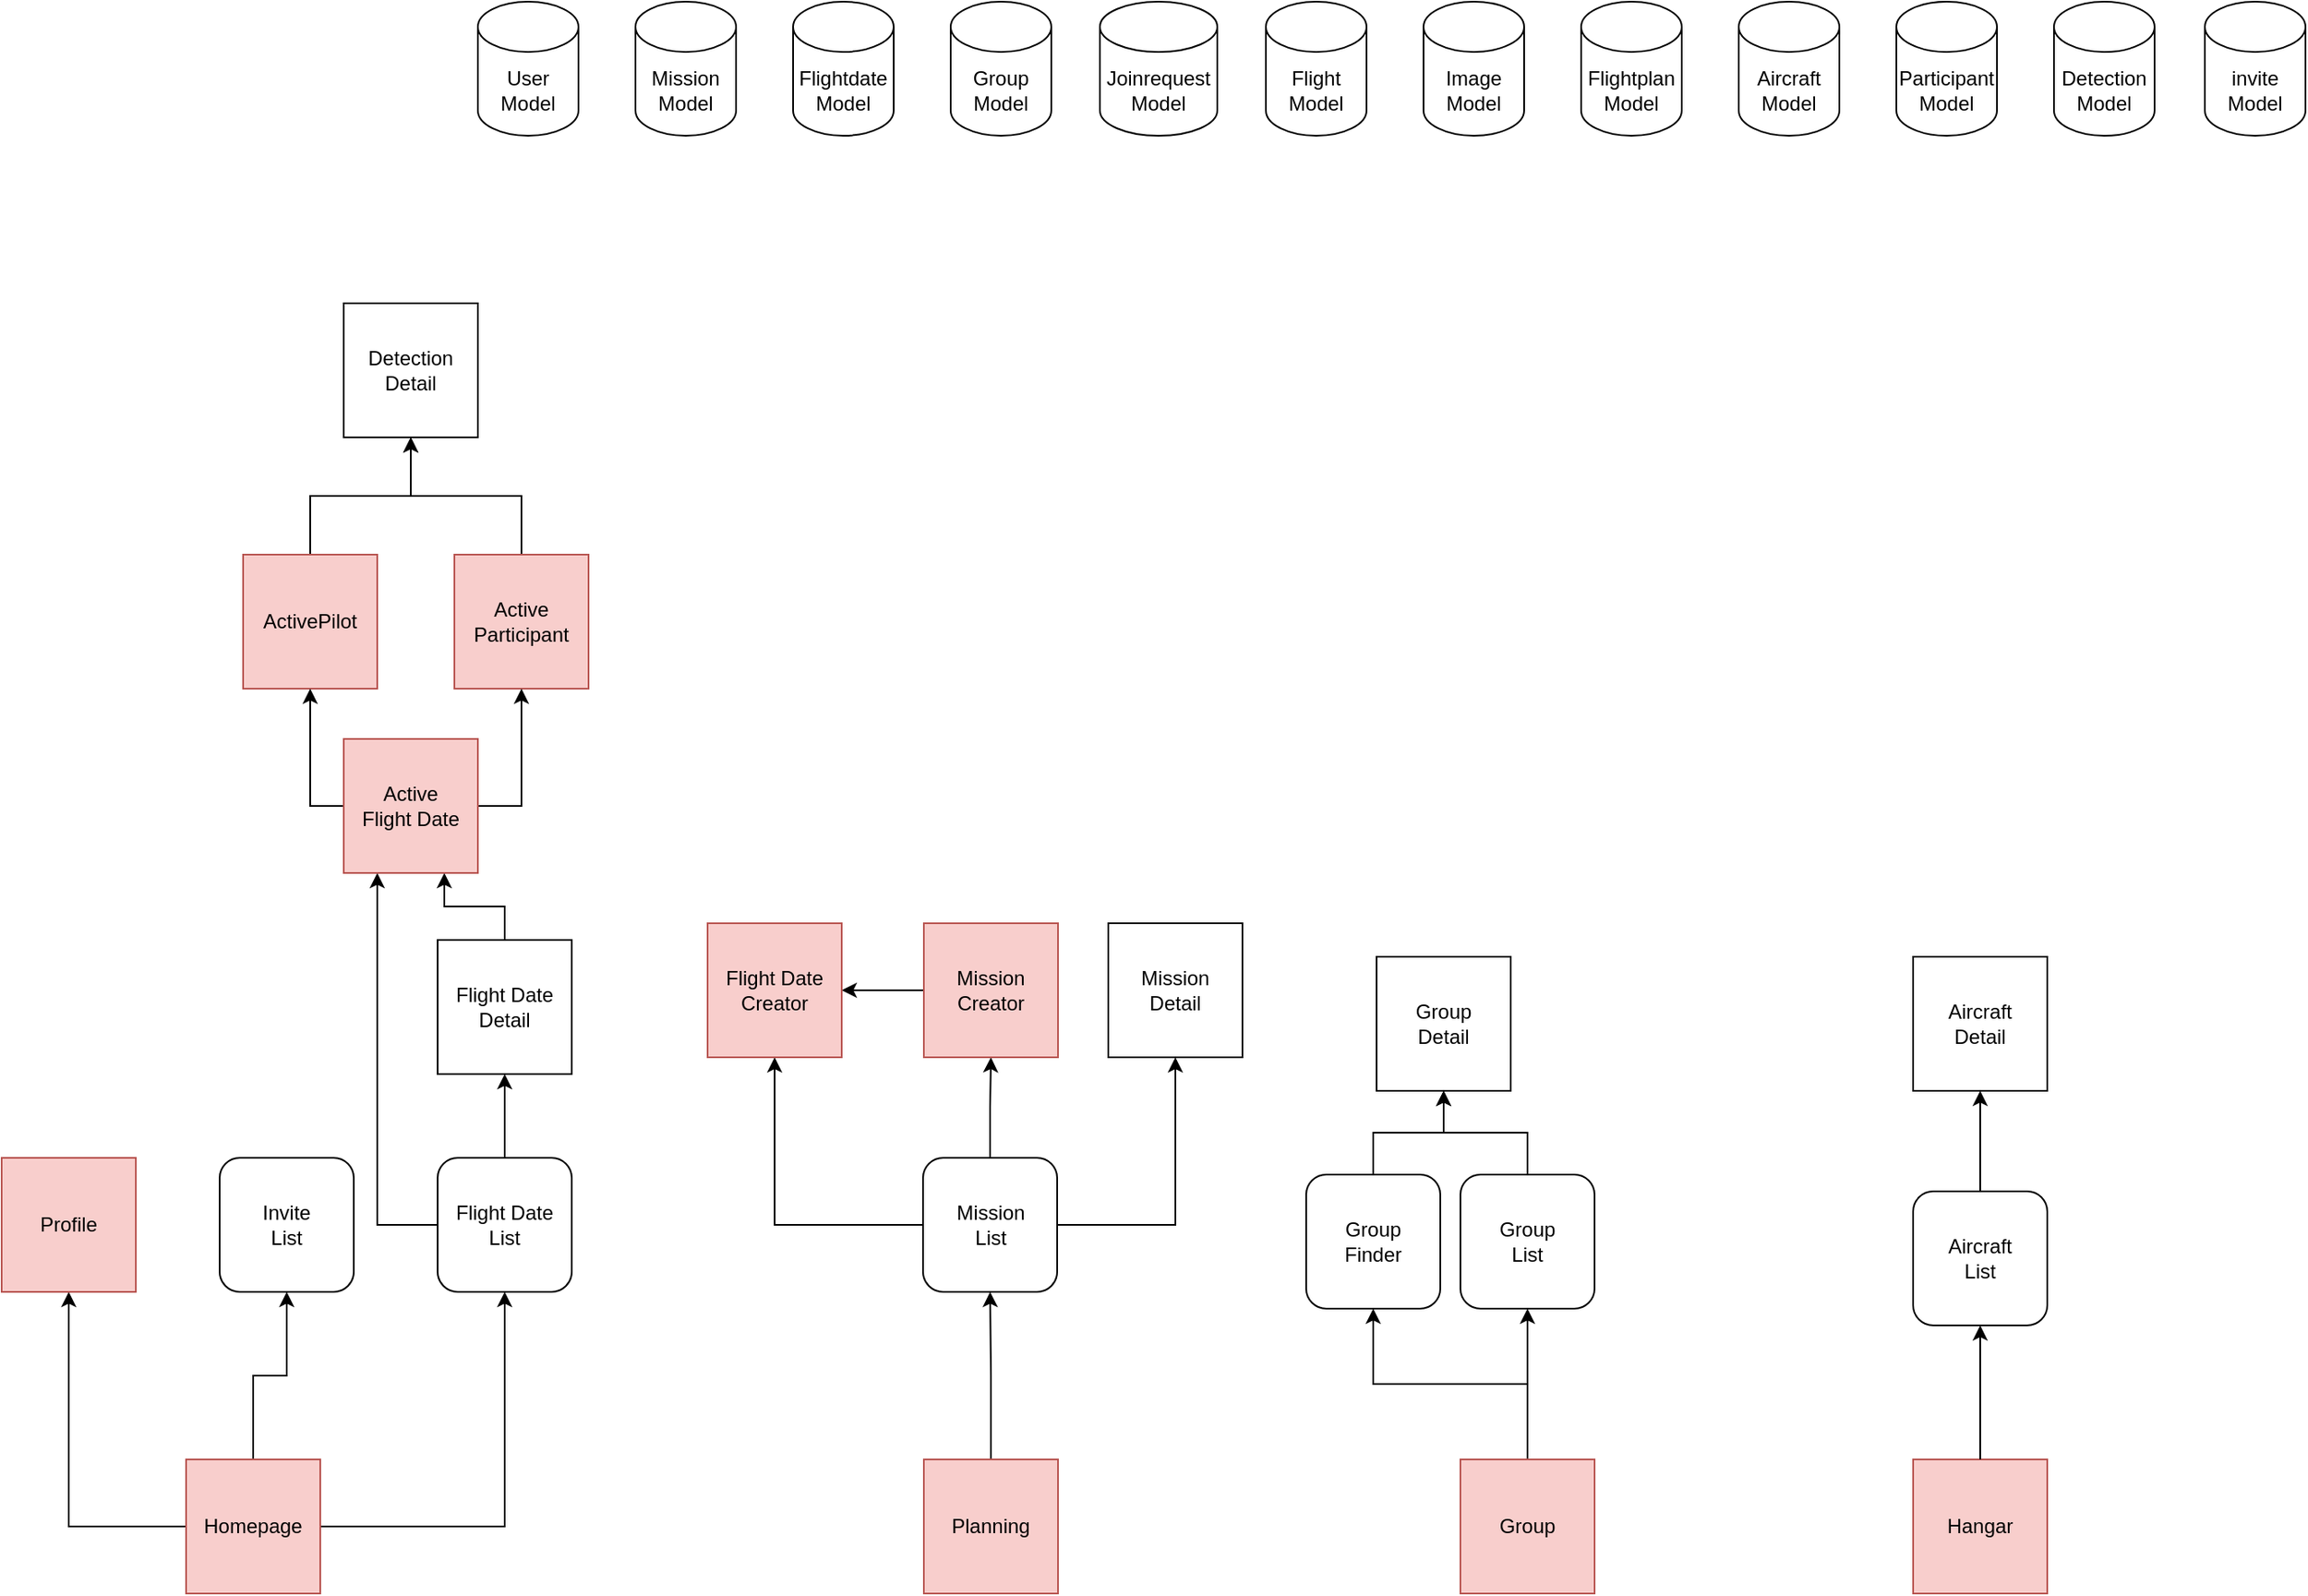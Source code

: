 <mxfile version="22.1.8" type="github">
  <diagram name="Page-1" id="ru4d4PAZFVmnzgpyi2bY">
    <mxGraphModel dx="2580" dy="995" grid="1" gridSize="10" guides="1" tooltips="1" connect="1" arrows="1" fold="1" page="1" pageScale="1" pageWidth="850" pageHeight="1100" math="0" shadow="0">
      <root>
        <mxCell id="0" />
        <mxCell id="1" parent="0" />
        <mxCell id="p3Z2ojsE0xdf5wfs4F8i-1" value="&lt;div&gt;User&lt;/div&gt;&lt;div&gt;Model&lt;/div&gt;" style="shape=cylinder3;whiteSpace=wrap;html=1;boundedLbl=1;backgroundOutline=1;size=15;" parent="1" vertex="1">
          <mxGeometry x="314" y="70" width="60" height="80" as="geometry" />
        </mxCell>
        <mxCell id="p3Z2ojsE0xdf5wfs4F8i-2" value="&lt;div&gt;Mission&lt;/div&gt;&lt;div&gt;Model&lt;br&gt;&lt;/div&gt;" style="shape=cylinder3;whiteSpace=wrap;html=1;boundedLbl=1;backgroundOutline=1;size=15;" parent="1" vertex="1">
          <mxGeometry x="408" y="70" width="60" height="80" as="geometry" />
        </mxCell>
        <mxCell id="p3Z2ojsE0xdf5wfs4F8i-3" value="&lt;div&gt;Flightdate&lt;/div&gt;&lt;div&gt;Model&lt;/div&gt;" style="shape=cylinder3;whiteSpace=wrap;html=1;boundedLbl=1;backgroundOutline=1;size=15;" parent="1" vertex="1">
          <mxGeometry x="502" y="70" width="60" height="80" as="geometry" />
        </mxCell>
        <mxCell id="p3Z2ojsE0xdf5wfs4F8i-4" value="&lt;div&gt;Group&lt;/div&gt;&lt;div&gt;Model&lt;br&gt;&lt;/div&gt;" style="shape=cylinder3;whiteSpace=wrap;html=1;boundedLbl=1;backgroundOutline=1;size=15;" parent="1" vertex="1">
          <mxGeometry x="596" y="70" width="60" height="80" as="geometry" />
        </mxCell>
        <mxCell id="p3Z2ojsE0xdf5wfs4F8i-5" value="&lt;div&gt;Joinrequest&lt;/div&gt;&lt;div&gt;Model&lt;br&gt;&lt;/div&gt;" style="shape=cylinder3;whiteSpace=wrap;html=1;boundedLbl=1;backgroundOutline=1;size=15;" parent="1" vertex="1">
          <mxGeometry x="685" y="70" width="70" height="80" as="geometry" />
        </mxCell>
        <mxCell id="p3Z2ojsE0xdf5wfs4F8i-6" value="&lt;div&gt;Flight&lt;/div&gt;&lt;div&gt;Model&lt;/div&gt;" style="shape=cylinder3;whiteSpace=wrap;html=1;boundedLbl=1;backgroundOutline=1;size=15;" parent="1" vertex="1">
          <mxGeometry x="784" y="70" width="60" height="80" as="geometry" />
        </mxCell>
        <mxCell id="8jOdEgM8JWHdfi7jj1g8-1" value="&lt;div&gt;Image&lt;/div&gt;&lt;div&gt;Model&lt;br&gt;&lt;/div&gt;" style="shape=cylinder3;whiteSpace=wrap;html=1;boundedLbl=1;backgroundOutline=1;size=15;" vertex="1" parent="1">
          <mxGeometry x="878" y="70" width="60" height="80" as="geometry" />
        </mxCell>
        <mxCell id="8jOdEgM8JWHdfi7jj1g8-2" value="&lt;div&gt;Flightplan&lt;/div&gt;&lt;div&gt;Model&lt;br&gt;&lt;/div&gt;" style="shape=cylinder3;whiteSpace=wrap;html=1;boundedLbl=1;backgroundOutline=1;size=15;" vertex="1" parent="1">
          <mxGeometry x="972" y="70" width="60" height="80" as="geometry" />
        </mxCell>
        <mxCell id="8jOdEgM8JWHdfi7jj1g8-3" value="&lt;div&gt;Aircraft&lt;/div&gt;&lt;div&gt;Model&lt;br&gt;&lt;/div&gt;" style="shape=cylinder3;whiteSpace=wrap;html=1;boundedLbl=1;backgroundOutline=1;size=15;" vertex="1" parent="1">
          <mxGeometry x="1066" y="70" width="60" height="80" as="geometry" />
        </mxCell>
        <mxCell id="8jOdEgM8JWHdfi7jj1g8-4" value="&lt;div&gt;Participant&lt;/div&gt;&lt;div&gt;Model&lt;br&gt;&lt;/div&gt;" style="shape=cylinder3;whiteSpace=wrap;html=1;boundedLbl=1;backgroundOutline=1;size=15;" vertex="1" parent="1">
          <mxGeometry x="1160" y="70" width="60" height="80" as="geometry" />
        </mxCell>
        <mxCell id="8jOdEgM8JWHdfi7jj1g8-5" value="&lt;div&gt;Detection&lt;/div&gt;&lt;div&gt;Model&lt;br&gt;&lt;/div&gt;" style="shape=cylinder3;whiteSpace=wrap;html=1;boundedLbl=1;backgroundOutline=1;size=15;" vertex="1" parent="1">
          <mxGeometry x="1254" y="70" width="60" height="80" as="geometry" />
        </mxCell>
        <mxCell id="8jOdEgM8JWHdfi7jj1g8-30" style="edgeStyle=orthogonalEdgeStyle;rounded=0;orthogonalLoop=1;jettySize=auto;html=1;entryX=0.5;entryY=1;entryDx=0;entryDy=0;" edge="1" parent="1" source="8jOdEgM8JWHdfi7jj1g8-6" target="8jOdEgM8JWHdfi7jj1g8-21">
          <mxGeometry relative="1" as="geometry" />
        </mxCell>
        <mxCell id="8jOdEgM8JWHdfi7jj1g8-32" style="edgeStyle=orthogonalEdgeStyle;rounded=0;orthogonalLoop=1;jettySize=auto;html=1;entryX=0.5;entryY=1;entryDx=0;entryDy=0;" edge="1" parent="1" source="8jOdEgM8JWHdfi7jj1g8-6" target="8jOdEgM8JWHdfi7jj1g8-17">
          <mxGeometry relative="1" as="geometry" />
        </mxCell>
        <mxCell id="8jOdEgM8JWHdfi7jj1g8-33" style="edgeStyle=orthogonalEdgeStyle;rounded=0;orthogonalLoop=1;jettySize=auto;html=1;entryX=0.5;entryY=1;entryDx=0;entryDy=0;" edge="1" parent="1" source="8jOdEgM8JWHdfi7jj1g8-6" target="8jOdEgM8JWHdfi7jj1g8-16">
          <mxGeometry relative="1" as="geometry" />
        </mxCell>
        <mxCell id="8jOdEgM8JWHdfi7jj1g8-6" value="&lt;div&gt;Homepage&lt;/div&gt;" style="whiteSpace=wrap;html=1;aspect=fixed;fillColor=#f8cecc;strokeColor=#b85450;" vertex="1" parent="1">
          <mxGeometry x="140" y="940" width="80" height="80" as="geometry" />
        </mxCell>
        <mxCell id="8jOdEgM8JWHdfi7jj1g8-56" style="edgeStyle=orthogonalEdgeStyle;rounded=0;orthogonalLoop=1;jettySize=auto;html=1;exitX=0.5;exitY=0;exitDx=0;exitDy=0;entryX=0.5;entryY=1;entryDx=0;entryDy=0;" edge="1" parent="1" source="8jOdEgM8JWHdfi7jj1g8-57" target="8jOdEgM8JWHdfi7jj1g8-12">
          <mxGeometry relative="1" as="geometry" />
        </mxCell>
        <mxCell id="8jOdEgM8JWHdfi7jj1g8-8" value="&lt;div&gt;Hangar&lt;/div&gt;" style="whiteSpace=wrap;html=1;aspect=fixed;fillColor=#f8cecc;strokeColor=#b85450;" vertex="1" parent="1">
          <mxGeometry x="1170" y="940" width="80" height="80" as="geometry" />
        </mxCell>
        <mxCell id="8jOdEgM8JWHdfi7jj1g8-55" style="edgeStyle=orthogonalEdgeStyle;rounded=0;orthogonalLoop=1;jettySize=auto;html=1;exitX=0.5;exitY=0;exitDx=0;exitDy=0;entryX=0.5;entryY=1;entryDx=0;entryDy=0;" edge="1" parent="1" source="8jOdEgM8JWHdfi7jj1g8-9" target="8jOdEgM8JWHdfi7jj1g8-11">
          <mxGeometry relative="1" as="geometry" />
        </mxCell>
        <mxCell id="8jOdEgM8JWHdfi7jj1g8-9" value="&lt;div&gt;Group&lt;/div&gt;&lt;div&gt;List&lt;br&gt;&lt;/div&gt;" style="whiteSpace=wrap;html=1;aspect=fixed;rounded=1;" vertex="1" parent="1">
          <mxGeometry x="900" y="770" width="80" height="80" as="geometry" />
        </mxCell>
        <mxCell id="8jOdEgM8JWHdfi7jj1g8-54" style="edgeStyle=orthogonalEdgeStyle;rounded=0;orthogonalLoop=1;jettySize=auto;html=1;exitX=0.5;exitY=0;exitDx=0;exitDy=0;entryX=0.5;entryY=1;entryDx=0;entryDy=0;" edge="1" parent="1" source="8jOdEgM8JWHdfi7jj1g8-10" target="8jOdEgM8JWHdfi7jj1g8-11">
          <mxGeometry relative="1" as="geometry" />
        </mxCell>
        <mxCell id="8jOdEgM8JWHdfi7jj1g8-10" value="&lt;div&gt;Group&lt;/div&gt;&lt;div&gt;Finder&lt;br&gt;&lt;/div&gt;" style="whiteSpace=wrap;html=1;aspect=fixed;rounded=1;" vertex="1" parent="1">
          <mxGeometry x="808" y="770" width="80" height="80" as="geometry" />
        </mxCell>
        <mxCell id="8jOdEgM8JWHdfi7jj1g8-11" value="&lt;div&gt;Group&lt;/div&gt;&lt;div&gt;Detail&lt;br&gt;&lt;/div&gt;" style="whiteSpace=wrap;html=1;aspect=fixed;" vertex="1" parent="1">
          <mxGeometry x="850" y="640" width="80" height="80" as="geometry" />
        </mxCell>
        <mxCell id="8jOdEgM8JWHdfi7jj1g8-12" value="&lt;div&gt;Aircraft&lt;/div&gt;&lt;div&gt;Detail&lt;br&gt;&lt;/div&gt;" style="whiteSpace=wrap;html=1;aspect=fixed;" vertex="1" parent="1">
          <mxGeometry x="1170" y="640" width="80" height="80" as="geometry" />
        </mxCell>
        <mxCell id="8jOdEgM8JWHdfi7jj1g8-47" style="edgeStyle=orthogonalEdgeStyle;rounded=0;orthogonalLoop=1;jettySize=auto;html=1;exitX=1;exitY=0.5;exitDx=0;exitDy=0;entryX=0.5;entryY=1;entryDx=0;entryDy=0;" edge="1" parent="1" source="8jOdEgM8JWHdfi7jj1g8-15" target="8jOdEgM8JWHdfi7jj1g8-20">
          <mxGeometry relative="1" as="geometry" />
        </mxCell>
        <mxCell id="8jOdEgM8JWHdfi7jj1g8-48" style="edgeStyle=orthogonalEdgeStyle;rounded=0;orthogonalLoop=1;jettySize=auto;html=1;exitX=0.5;exitY=0;exitDx=0;exitDy=0;entryX=0.5;entryY=1;entryDx=0;entryDy=0;" edge="1" parent="1" source="8jOdEgM8JWHdfi7jj1g8-15" target="8jOdEgM8JWHdfi7jj1g8-23">
          <mxGeometry relative="1" as="geometry" />
        </mxCell>
        <mxCell id="8jOdEgM8JWHdfi7jj1g8-49" style="edgeStyle=orthogonalEdgeStyle;rounded=0;orthogonalLoop=1;jettySize=auto;html=1;exitX=0;exitY=0.5;exitDx=0;exitDy=0;entryX=0.5;entryY=1;entryDx=0;entryDy=0;" edge="1" parent="1" source="8jOdEgM8JWHdfi7jj1g8-15" target="8jOdEgM8JWHdfi7jj1g8-25">
          <mxGeometry relative="1" as="geometry" />
        </mxCell>
        <mxCell id="8jOdEgM8JWHdfi7jj1g8-15" value="&lt;div&gt;Mission&lt;/div&gt;&lt;div&gt;List&lt;br&gt;&lt;/div&gt;" style="whiteSpace=wrap;html=1;aspect=fixed;rounded=1;" vertex="1" parent="1">
          <mxGeometry x="579.5" y="760" width="80" height="80" as="geometry" />
        </mxCell>
        <mxCell id="8jOdEgM8JWHdfi7jj1g8-34" style="edgeStyle=orthogonalEdgeStyle;rounded=0;orthogonalLoop=1;jettySize=auto;html=1;entryX=0.5;entryY=1;entryDx=0;entryDy=0;" edge="1" parent="1" source="8jOdEgM8JWHdfi7jj1g8-16" target="8jOdEgM8JWHdfi7jj1g8-19">
          <mxGeometry relative="1" as="geometry" />
        </mxCell>
        <mxCell id="8jOdEgM8JWHdfi7jj1g8-39" style="edgeStyle=orthogonalEdgeStyle;rounded=0;orthogonalLoop=1;jettySize=auto;html=1;exitX=0;exitY=0.5;exitDx=0;exitDy=0;entryX=0.25;entryY=1;entryDx=0;entryDy=0;" edge="1" parent="1" source="8jOdEgM8JWHdfi7jj1g8-16" target="8jOdEgM8JWHdfi7jj1g8-35">
          <mxGeometry relative="1" as="geometry" />
        </mxCell>
        <mxCell id="8jOdEgM8JWHdfi7jj1g8-16" value="&lt;div&gt;Flight Date&lt;/div&gt;&lt;div&gt;List&lt;br&gt;&lt;/div&gt;" style="whiteSpace=wrap;html=1;aspect=fixed;rounded=1;" vertex="1" parent="1">
          <mxGeometry x="290" y="760" width="80" height="80" as="geometry" />
        </mxCell>
        <mxCell id="8jOdEgM8JWHdfi7jj1g8-17" value="&lt;div&gt;Invite&lt;/div&gt;&lt;div&gt;List&lt;br&gt;&lt;/div&gt;" style="whiteSpace=wrap;html=1;aspect=fixed;rounded=1;" vertex="1" parent="1">
          <mxGeometry x="160" y="760" width="80" height="80" as="geometry" />
        </mxCell>
        <mxCell id="8jOdEgM8JWHdfi7jj1g8-18" value="invite Model" style="shape=cylinder3;whiteSpace=wrap;html=1;boundedLbl=1;backgroundOutline=1;size=15;" vertex="1" parent="1">
          <mxGeometry x="1344" y="70" width="60" height="80" as="geometry" />
        </mxCell>
        <mxCell id="8jOdEgM8JWHdfi7jj1g8-40" style="edgeStyle=orthogonalEdgeStyle;rounded=0;orthogonalLoop=1;jettySize=auto;html=1;exitX=0.5;exitY=0;exitDx=0;exitDy=0;entryX=0.75;entryY=1;entryDx=0;entryDy=0;" edge="1" parent="1" source="8jOdEgM8JWHdfi7jj1g8-19" target="8jOdEgM8JWHdfi7jj1g8-35">
          <mxGeometry relative="1" as="geometry" />
        </mxCell>
        <mxCell id="8jOdEgM8JWHdfi7jj1g8-19" value="&lt;div&gt;Flight Date&lt;/div&gt;&lt;div&gt;Detail&lt;br&gt;&lt;/div&gt;" style="whiteSpace=wrap;html=1;aspect=fixed;" vertex="1" parent="1">
          <mxGeometry x="290" y="630" width="80" height="80" as="geometry" />
        </mxCell>
        <mxCell id="8jOdEgM8JWHdfi7jj1g8-20" value="&lt;div&gt;Mission&lt;/div&gt;&lt;div&gt;Detail&lt;br&gt;&lt;/div&gt;" style="whiteSpace=wrap;html=1;aspect=fixed;" vertex="1" parent="1">
          <mxGeometry x="690" y="620" width="80" height="80" as="geometry" />
        </mxCell>
        <mxCell id="8jOdEgM8JWHdfi7jj1g8-21" value="Profile" style="whiteSpace=wrap;html=1;aspect=fixed;fillColor=#f8cecc;strokeColor=#b85450;" vertex="1" parent="1">
          <mxGeometry x="30" y="760" width="80" height="80" as="geometry" />
        </mxCell>
        <mxCell id="8jOdEgM8JWHdfi7jj1g8-46" style="edgeStyle=orthogonalEdgeStyle;rounded=0;orthogonalLoop=1;jettySize=auto;html=1;exitX=0.5;exitY=0;exitDx=0;exitDy=0;entryX=0.5;entryY=1;entryDx=0;entryDy=0;" edge="1" parent="1" source="8jOdEgM8JWHdfi7jj1g8-22" target="8jOdEgM8JWHdfi7jj1g8-15">
          <mxGeometry relative="1" as="geometry" />
        </mxCell>
        <mxCell id="8jOdEgM8JWHdfi7jj1g8-22" value="&lt;div&gt;Planning&lt;/div&gt;" style="whiteSpace=wrap;html=1;aspect=fixed;fillColor=#f8cecc;strokeColor=#b85450;" vertex="1" parent="1">
          <mxGeometry x="580" y="940" width="80" height="80" as="geometry" />
        </mxCell>
        <mxCell id="8jOdEgM8JWHdfi7jj1g8-50" style="edgeStyle=orthogonalEdgeStyle;rounded=0;orthogonalLoop=1;jettySize=auto;html=1;exitX=0;exitY=0.5;exitDx=0;exitDy=0;entryX=1;entryY=0.5;entryDx=0;entryDy=0;" edge="1" parent="1" source="8jOdEgM8JWHdfi7jj1g8-23" target="8jOdEgM8JWHdfi7jj1g8-25">
          <mxGeometry relative="1" as="geometry" />
        </mxCell>
        <mxCell id="8jOdEgM8JWHdfi7jj1g8-23" value="&lt;div&gt;Mission&lt;/div&gt;&lt;div&gt;Creator&lt;br&gt;&lt;/div&gt;" style="whiteSpace=wrap;html=1;aspect=fixed;fillColor=#f8cecc;strokeColor=#b85450;" vertex="1" parent="1">
          <mxGeometry x="580" y="620" width="80" height="80" as="geometry" />
        </mxCell>
        <mxCell id="8jOdEgM8JWHdfi7jj1g8-25" value="&lt;div&gt;Flight Date&lt;br&gt;&lt;/div&gt;&lt;div&gt;Creator&lt;br&gt;&lt;/div&gt;" style="whiteSpace=wrap;html=1;aspect=fixed;fillColor=#f8cecc;strokeColor=#b85450;" vertex="1" parent="1">
          <mxGeometry x="451" y="620" width="80" height="80" as="geometry" />
        </mxCell>
        <mxCell id="8jOdEgM8JWHdfi7jj1g8-51" style="edgeStyle=orthogonalEdgeStyle;rounded=0;orthogonalLoop=1;jettySize=auto;html=1;exitX=0.5;exitY=0;exitDx=0;exitDy=0;entryX=0.5;entryY=1;entryDx=0;entryDy=0;" edge="1" parent="1" source="8jOdEgM8JWHdfi7jj1g8-26" target="8jOdEgM8JWHdfi7jj1g8-9">
          <mxGeometry relative="1" as="geometry" />
        </mxCell>
        <mxCell id="8jOdEgM8JWHdfi7jj1g8-53" style="edgeStyle=orthogonalEdgeStyle;rounded=0;orthogonalLoop=1;jettySize=auto;html=1;exitX=0.5;exitY=0;exitDx=0;exitDy=0;entryX=0.5;entryY=1;entryDx=0;entryDy=0;" edge="1" parent="1" source="8jOdEgM8JWHdfi7jj1g8-26" target="8jOdEgM8JWHdfi7jj1g8-10">
          <mxGeometry relative="1" as="geometry" />
        </mxCell>
        <mxCell id="8jOdEgM8JWHdfi7jj1g8-26" value="Group" style="whiteSpace=wrap;html=1;aspect=fixed;fillColor=#f8cecc;strokeColor=#b85450;" vertex="1" parent="1">
          <mxGeometry x="900" y="940" width="80" height="80" as="geometry" />
        </mxCell>
        <mxCell id="8jOdEgM8JWHdfi7jj1g8-44" style="edgeStyle=orthogonalEdgeStyle;rounded=0;orthogonalLoop=1;jettySize=auto;html=1;exitX=0.5;exitY=0;exitDx=0;exitDy=0;entryX=0.5;entryY=1;entryDx=0;entryDy=0;" edge="1" parent="1" source="8jOdEgM8JWHdfi7jj1g8-27" target="8jOdEgM8JWHdfi7jj1g8-29">
          <mxGeometry relative="1" as="geometry" />
        </mxCell>
        <mxCell id="8jOdEgM8JWHdfi7jj1g8-27" value="ActivePilot" style="whiteSpace=wrap;html=1;aspect=fixed;fillColor=#f8cecc;strokeColor=#b85450;" vertex="1" parent="1">
          <mxGeometry x="174" y="400" width="80" height="80" as="geometry" />
        </mxCell>
        <mxCell id="8jOdEgM8JWHdfi7jj1g8-45" style="edgeStyle=orthogonalEdgeStyle;rounded=0;orthogonalLoop=1;jettySize=auto;html=1;exitX=0.5;exitY=0;exitDx=0;exitDy=0;entryX=0.5;entryY=1;entryDx=0;entryDy=0;" edge="1" parent="1" source="8jOdEgM8JWHdfi7jj1g8-28" target="8jOdEgM8JWHdfi7jj1g8-29">
          <mxGeometry relative="1" as="geometry" />
        </mxCell>
        <mxCell id="8jOdEgM8JWHdfi7jj1g8-28" value="&lt;div&gt;Active&lt;/div&gt;&lt;div&gt;Participant&lt;/div&gt;" style="whiteSpace=wrap;html=1;aspect=fixed;fillColor=#f8cecc;strokeColor=#b85450;" vertex="1" parent="1">
          <mxGeometry x="300" y="400" width="80" height="80" as="geometry" />
        </mxCell>
        <mxCell id="8jOdEgM8JWHdfi7jj1g8-29" value="&lt;div&gt;Detection&lt;/div&gt;&lt;div&gt;Detail&lt;br&gt;&lt;/div&gt;" style="whiteSpace=wrap;html=1;aspect=fixed;" vertex="1" parent="1">
          <mxGeometry x="234" y="250" width="80" height="80" as="geometry" />
        </mxCell>
        <mxCell id="8jOdEgM8JWHdfi7jj1g8-41" style="edgeStyle=orthogonalEdgeStyle;rounded=0;orthogonalLoop=1;jettySize=auto;html=1;exitX=1;exitY=0.5;exitDx=0;exitDy=0;entryX=0.5;entryY=1;entryDx=0;entryDy=0;" edge="1" parent="1" source="8jOdEgM8JWHdfi7jj1g8-35" target="8jOdEgM8JWHdfi7jj1g8-28">
          <mxGeometry relative="1" as="geometry" />
        </mxCell>
        <mxCell id="8jOdEgM8JWHdfi7jj1g8-42" style="edgeStyle=orthogonalEdgeStyle;rounded=0;orthogonalLoop=1;jettySize=auto;html=1;exitX=0;exitY=0.5;exitDx=0;exitDy=0;entryX=0.5;entryY=1;entryDx=0;entryDy=0;" edge="1" parent="1" source="8jOdEgM8JWHdfi7jj1g8-35" target="8jOdEgM8JWHdfi7jj1g8-27">
          <mxGeometry relative="1" as="geometry" />
        </mxCell>
        <mxCell id="8jOdEgM8JWHdfi7jj1g8-35" value="&lt;div&gt;Active&lt;/div&gt;&lt;div&gt;Flight Date&lt;br&gt;&lt;/div&gt;" style="whiteSpace=wrap;html=1;aspect=fixed;fillColor=#f8cecc;strokeColor=#b85450;" vertex="1" parent="1">
          <mxGeometry x="234" y="510" width="80" height="80" as="geometry" />
        </mxCell>
        <mxCell id="8jOdEgM8JWHdfi7jj1g8-58" value="" style="edgeStyle=orthogonalEdgeStyle;rounded=0;orthogonalLoop=1;jettySize=auto;html=1;exitX=0.5;exitY=0;exitDx=0;exitDy=0;entryX=0.5;entryY=1;entryDx=0;entryDy=0;" edge="1" parent="1" source="8jOdEgM8JWHdfi7jj1g8-8" target="8jOdEgM8JWHdfi7jj1g8-57">
          <mxGeometry relative="1" as="geometry">
            <mxPoint x="1210" y="940" as="sourcePoint" />
            <mxPoint x="1210" y="720" as="targetPoint" />
          </mxGeometry>
        </mxCell>
        <mxCell id="8jOdEgM8JWHdfi7jj1g8-57" value="&lt;div&gt;Aircraft&lt;br&gt;&lt;/div&gt;&lt;div&gt;List&lt;br&gt;&lt;/div&gt;" style="whiteSpace=wrap;html=1;aspect=fixed;rounded=1;" vertex="1" parent="1">
          <mxGeometry x="1170" y="780" width="80" height="80" as="geometry" />
        </mxCell>
      </root>
    </mxGraphModel>
  </diagram>
</mxfile>
